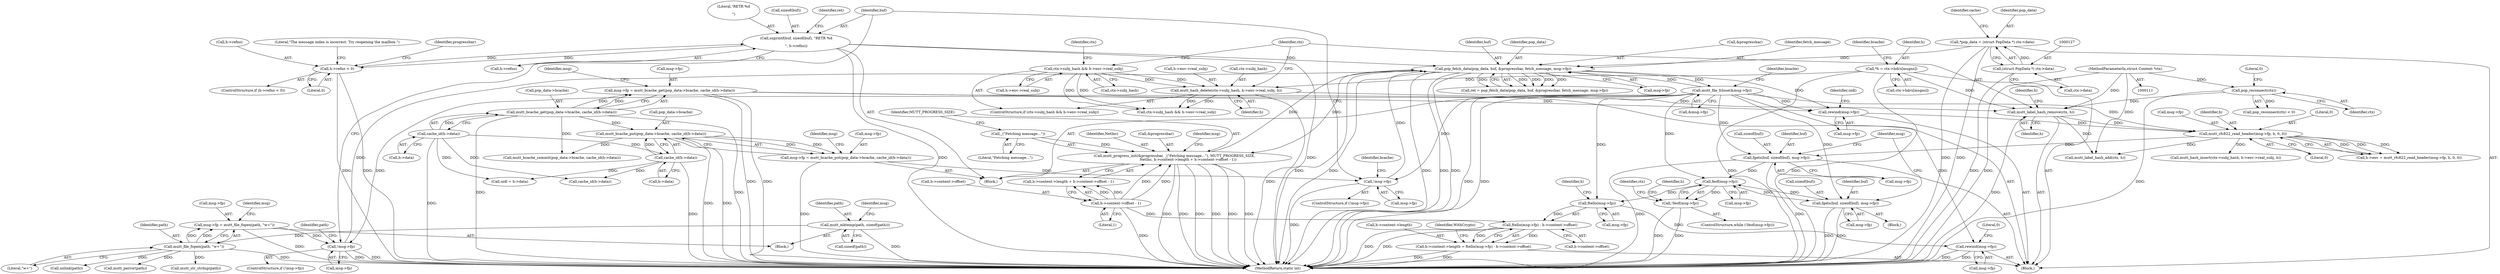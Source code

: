 digraph "0_neomutt_9bfab35522301794483f8f9ed60820bdec9be59e_2@API" {
"1000478" [label="(Call,fgets(buf, sizeof(buf), msg->fp))"];
"1000438" [label="(Call,mutt_rfc822_read_header(msg->fp, h, 0, 0))"];
"1000397" [label="(Call,rewind(msg->fp))"];
"1000322" [label="(Call,pop_fetch_data(pop_data, buf, &progressbar, fetch_message, msg->fp))"];
"1000124" [label="(Call,*pop_data = (struct PopData *) ctx->data)"];
"1000126" [label="(Call,(struct PopData *) ctx->data)"];
"1000311" [label="(Call,snprintf(buf, sizeof(buf), \"RETR %d\r\n\", h->refno))"];
"1000236" [label="(Call,h->refno < 0)"];
"1000248" [label="(Call,mutt_progress_init(&progressbar, _(\"Fetching message...\"), MUTT_PROGRESS_SIZE,\n                        NetInc, h->content->length + h->content->offset - 1))"];
"1000251" [label="(Call,_(\"Fetching message...\"))"];
"1000261" [label="(Call,h->content->offset - 1)"];
"1000281" [label="(Call,!msg->fp)"];
"1000268" [label="(Call,msg->fp = mutt_bcache_put(pop_data->bcache, cache_id(h->data)))"];
"1000272" [label="(Call,mutt_bcache_put(pop_data->bcache, cache_id(h->data)))"];
"1000151" [label="(Call,mutt_bcache_get(pop_data->bcache, cache_id(h->data)))"];
"1000155" [label="(Call,cache_id(h->data))"];
"1000276" [label="(Call,cache_id(h->data))"];
"1000336" [label="(Call,mutt_file_fclose(&msg->fp))"];
"1000301" [label="(Call,!msg->fp)"];
"1000293" [label="(Call,msg->fp = mutt_file_fopen(path, \"w+\"))"];
"1000297" [label="(Call,mutt_file_fopen(path, \"w+\"))"];
"1000289" [label="(Call,mutt_mktemp(path, sizeof(path)))"];
"1000147" [label="(Call,msg->fp = mutt_bcache_get(pop_data->bcache, cache_id(h->data)))"];
"1000426" [label="(Call,mutt_label_hash_remove(ctx, h))"];
"1000229" [label="(Call,pop_reconnect(ctx))"];
"1000112" [label="(MethodParameterIn,struct Context *ctx)"];
"1000416" [label="(Call,mutt_hash_delete(ctx->subj_hash, h->env->real_subj, h))"];
"1000407" [label="(Call,ctx->subj_hash && h->env->real_subj)"];
"1000136" [label="(Call,*h = ctx->hdrs[msgno])"];
"1000487" [label="(Call,feof(msg->fp))"];
"1000486" [label="(Call,!feof(msg->fp))"];
"1000500" [label="(Call,fgets(buf, sizeof(buf), msg->fp))"];
"1000514" [label="(Call,ftello(msg->fp))"];
"1000513" [label="(Call,ftello(msg->fp) - h->content->offset)"];
"1000507" [label="(Call,h->content->length = ftello(msg->fp) - h->content->offset)"];
"1000535" [label="(Call,rewind(msg->fp))"];
"1000137" [label="(Identifier,h)"];
"1000307" [label="(Identifier,path)"];
"1000432" [label="(Identifier,h)"];
"1000343" [label="(Identifier,bcache)"];
"1000485" [label="(ControlStructure,while (!feof(msg->fp)))"];
"1000496" [label="(Identifier,ctx)"];
"1000156" [label="(Call,h->data)"];
"1000302" [label="(Call,msg->fp)"];
"1000324" [label="(Identifier,buf)"];
"1000311" [label="(Call,snprintf(buf, sizeof(buf), \"RETR %d\r\n\", h->refno))"];
"1000272" [label="(Call,mutt_bcache_put(pop_data->bcache, cache_id(h->data)))"];
"1000378" [label="(Call,cache_id(h->data))"];
"1000408" [label="(Call,ctx->subj_hash)"];
"1000487" [label="(Call,feof(msg->fp))"];
"1000244" [label="(Literal,\"The message index is incorrect. Try reopening the mailbox.\")"];
"1000417" [label="(Call,ctx->subj_hash)"];
"1000230" [label="(Identifier,ctx)"];
"1000407" [label="(Call,ctx->subj_hash && h->env->real_subj)"];
"1000147" [label="(Call,msg->fp = mutt_bcache_get(pop_data->bcache, cache_id(h->data)))"];
"1000287" [label="(Identifier,bcache)"];
"1000406" [label="(ControlStructure,if (ctx->subj_hash && h->env->real_subj))"];
"1000491" [label="(Block,)"];
"1000273" [label="(Call,pop_data->bcache)"];
"1000268" [label="(Call,msg->fp = mutt_bcache_put(pop_data->bcache, cache_id(h->data)))"];
"1000281" [label="(Call,!msg->fp)"];
"1000280" [label="(ControlStructure,if (!msg->fp))"];
"1000323" [label="(Identifier,pop_data)"];
"1000306" [label="(Call,mutt_perror(path))"];
"1000395" [label="(Call,mutt_str_strdup(path))"];
"1000226" [label="(Block,)"];
"1000276" [label="(Call,cache_id(h->data))"];
"1000285" [label="(Block,)"];
"1000298" [label="(Identifier,path)"];
"1000427" [label="(Identifier,ctx)"];
"1000502" [label="(Call,sizeof(buf))"];
"1000337" [label="(Call,&msg->fp)"];
"1000325" [label="(Call,&progressbar)"];
"1000320" [label="(Call,ret = pop_fetch_data(pop_data, buf, &progressbar, fetch_message, msg->fp))"];
"1000231" [label="(Literal,0)"];
"1000504" [label="(Call,msg->fp)"];
"1000322" [label="(Call,pop_fetch_data(pop_data, buf, &progressbar, fetch_message, msg->fp))"];
"1000426" [label="(Call,mutt_label_hash_remove(ctx, h))"];
"1000425" [label="(Identifier,h)"];
"1000128" [label="(Call,ctx->data)"];
"1000520" [label="(Identifier,h)"];
"1000126" [label="(Call,(struct PopData *) ctx->data)"];
"1000402" [label="(Identifier,uidl)"];
"1000465" [label="(Call,mutt_label_hash_add(ctx, h))"];
"1000250" [label="(Identifier,progressbar)"];
"1000525" [label="(Identifier,WithCrypto)"];
"1000299" [label="(Literal,\"w+\")"];
"1000316" [label="(Call,h->refno)"];
"1000500" [label="(Call,fgets(buf, sizeof(buf), msg->fp))"];
"1000229" [label="(Call,pop_reconnect(ctx))"];
"1000455" [label="(Call,mutt_hash_insert(ctx->subj_hash, h->env->real_subj, h))"];
"1000398" [label="(Call,msg->fp)"];
"1000416" [label="(Call,mutt_hash_delete(ctx->subj_hash, h->env->real_subj, h))"];
"1000248" [label="(Call,mutt_progress_init(&progressbar, _(\"Fetching message...\"), MUTT_PROGRESS_SIZE,\n                        NetInc, h->content->length + h->content->offset - 1))"];
"1000510" [label="(Identifier,h)"];
"1000236" [label="(Call,h->refno < 0)"];
"1000344" [label="(Call,unlink(path))"];
"1000295" [label="(Identifier,msg)"];
"1000148" [label="(Call,msg->fp)"];
"1000270" [label="(Identifier,msg)"];
"1000138" [label="(Call,ctx->hdrs[msgno])"];
"1000541" [label="(MethodReturn,static int)"];
"1000420" [label="(Call,h->env->real_subj)"];
"1000261" [label="(Call,h->content->offset - 1)"];
"1000267" [label="(Literal,1)"];
"1000145" [label="(Identifier,bcache)"];
"1000488" [label="(Call,msg->fp)"];
"1000269" [label="(Call,msg->fp)"];
"1000151" [label="(Call,mutt_bcache_get(pop_data->bcache, cache_id(h->data)))"];
"1000237" [label="(Call,h->refno)"];
"1000478" [label="(Call,fgets(buf, sizeof(buf), msg->fp))"];
"1000374" [label="(Call,mutt_bcache_commit(pop_data->bcache, cache_id(h->data)))"];
"1000514" [label="(Call,ftello(msg->fp))"];
"1000262" [label="(Call,h->content->offset)"];
"1000336" [label="(Call,mutt_file_fclose(&msg->fp))"];
"1000136" [label="(Call,*h = ctx->hdrs[msgno])"];
"1000303" [label="(Identifier,msg)"];
"1000434" [label="(Call,h->env = mutt_rfc822_read_header(msg->fp, h, 0, 0))"];
"1000446" [label="(Call,ctx->subj_hash && h->env->real_subj)"];
"1000327" [label="(Identifier,fetch_message)"];
"1000444" [label="(Literal,0)"];
"1000240" [label="(Literal,0)"];
"1000418" [label="(Identifier,ctx)"];
"1000508" [label="(Call,h->content->length)"];
"1000479" [label="(Identifier,buf)"];
"1000133" [label="(Identifier,cache)"];
"1000513" [label="(Call,ftello(msg->fp) - h->content->offset)"];
"1000253" [label="(Identifier,MUTT_PROGRESS_SIZE)"];
"1000290" [label="(Identifier,path)"];
"1000277" [label="(Call,h->data)"];
"1000507" [label="(Call,h->content->length = ftello(msg->fp) - h->content->offset)"];
"1000535" [label="(Call,rewind(msg->fp))"];
"1000297" [label="(Call,mutt_file_fopen(path, \"w+\"))"];
"1000112" [label="(MethodParameterIn,struct Context *ctx)"];
"1000254" [label="(Identifier,NetInc)"];
"1000161" [label="(Identifier,msg)"];
"1000439" [label="(Call,msg->fp)"];
"1000249" [label="(Call,&progressbar)"];
"1000401" [label="(Call,uidl = h->data)"];
"1000235" [label="(ControlStructure,if (h->refno < 0))"];
"1000289" [label="(Call,mutt_mktemp(path, sizeof(path)))"];
"1000315" [label="(Literal,\"RETR %d\r\n\")"];
"1000442" [label="(Identifier,h)"];
"1000411" [label="(Call,h->env->real_subj)"];
"1000301" [label="(Call,!msg->fp)"];
"1000283" [label="(Identifier,msg)"];
"1000155" [label="(Call,cache_id(h->data))"];
"1000482" [label="(Call,msg->fp)"];
"1000251" [label="(Call,_(\"Fetching message...\"))"];
"1000313" [label="(Call,sizeof(buf))"];
"1000152" [label="(Call,pop_data->bcache)"];
"1000443" [label="(Literal,0)"];
"1000115" [label="(Block,)"];
"1000125" [label="(Identifier,pop_data)"];
"1000255" [label="(Call,h->content->length + h->content->offset - 1)"];
"1000321" [label="(Identifier,ret)"];
"1000480" [label="(Call,sizeof(buf))"];
"1000540" [label="(Literal,0)"];
"1000397" [label="(Call,rewind(msg->fp))"];
"1000438" [label="(Call,mutt_rfc822_read_header(msg->fp, h, 0, 0))"];
"1000328" [label="(Call,msg->fp)"];
"1000294" [label="(Call,msg->fp)"];
"1000282" [label="(Call,msg->fp)"];
"1000428" [label="(Identifier,h)"];
"1000518" [label="(Call,h->content->offset)"];
"1000228" [label="(Call,pop_reconnect(ctx) < 0)"];
"1000252" [label="(Literal,\"Fetching message...\")"];
"1000293" [label="(Call,msg->fp = mutt_file_fopen(path, \"w+\"))"];
"1000291" [label="(Call,sizeof(path))"];
"1000486" [label="(Call,!feof(msg->fp))"];
"1000515" [label="(Call,msg->fp)"];
"1000312" [label="(Identifier,buf)"];
"1000300" [label="(ControlStructure,if (!msg->fp))"];
"1000501" [label="(Identifier,buf)"];
"1000536" [label="(Call,msg->fp)"];
"1000489" [label="(Identifier,msg)"];
"1000124" [label="(Call,*pop_data = (struct PopData *) ctx->data)"];
"1000478" -> "1000115"  [label="AST: "];
"1000478" -> "1000482"  [label="CFG: "];
"1000479" -> "1000478"  [label="AST: "];
"1000480" -> "1000478"  [label="AST: "];
"1000482" -> "1000478"  [label="AST: "];
"1000489" -> "1000478"  [label="CFG: "];
"1000478" -> "1000541"  [label="DDG: "];
"1000478" -> "1000541"  [label="DDG: "];
"1000438" -> "1000478"  [label="DDG: "];
"1000336" -> "1000478"  [label="DDG: "];
"1000478" -> "1000487"  [label="DDG: "];
"1000438" -> "1000434"  [label="AST: "];
"1000438" -> "1000444"  [label="CFG: "];
"1000439" -> "1000438"  [label="AST: "];
"1000442" -> "1000438"  [label="AST: "];
"1000443" -> "1000438"  [label="AST: "];
"1000444" -> "1000438"  [label="AST: "];
"1000434" -> "1000438"  [label="CFG: "];
"1000438" -> "1000434"  [label="DDG: "];
"1000438" -> "1000434"  [label="DDG: "];
"1000438" -> "1000434"  [label="DDG: "];
"1000397" -> "1000438"  [label="DDG: "];
"1000336" -> "1000438"  [label="DDG: "];
"1000426" -> "1000438"  [label="DDG: "];
"1000438" -> "1000455"  [label="DDG: "];
"1000438" -> "1000465"  [label="DDG: "];
"1000397" -> "1000115"  [label="AST: "];
"1000397" -> "1000398"  [label="CFG: "];
"1000398" -> "1000397"  [label="AST: "];
"1000402" -> "1000397"  [label="CFG: "];
"1000322" -> "1000397"  [label="DDG: "];
"1000147" -> "1000397"  [label="DDG: "];
"1000336" -> "1000397"  [label="DDG: "];
"1000322" -> "1000320"  [label="AST: "];
"1000322" -> "1000328"  [label="CFG: "];
"1000323" -> "1000322"  [label="AST: "];
"1000324" -> "1000322"  [label="AST: "];
"1000325" -> "1000322"  [label="AST: "];
"1000327" -> "1000322"  [label="AST: "];
"1000328" -> "1000322"  [label="AST: "];
"1000320" -> "1000322"  [label="CFG: "];
"1000322" -> "1000541"  [label="DDG: "];
"1000322" -> "1000541"  [label="DDG: "];
"1000322" -> "1000541"  [label="DDG: "];
"1000322" -> "1000541"  [label="DDG: "];
"1000322" -> "1000541"  [label="DDG: "];
"1000322" -> "1000248"  [label="DDG: "];
"1000322" -> "1000320"  [label="DDG: "];
"1000322" -> "1000320"  [label="DDG: "];
"1000322" -> "1000320"  [label="DDG: "];
"1000322" -> "1000320"  [label="DDG: "];
"1000322" -> "1000320"  [label="DDG: "];
"1000124" -> "1000322"  [label="DDG: "];
"1000311" -> "1000322"  [label="DDG: "];
"1000248" -> "1000322"  [label="DDG: "];
"1000281" -> "1000322"  [label="DDG: "];
"1000301" -> "1000322"  [label="DDG: "];
"1000336" -> "1000322"  [label="DDG: "];
"1000322" -> "1000336"  [label="DDG: "];
"1000124" -> "1000115"  [label="AST: "];
"1000124" -> "1000126"  [label="CFG: "];
"1000125" -> "1000124"  [label="AST: "];
"1000126" -> "1000124"  [label="AST: "];
"1000133" -> "1000124"  [label="CFG: "];
"1000124" -> "1000541"  [label="DDG: "];
"1000124" -> "1000541"  [label="DDG: "];
"1000126" -> "1000124"  [label="DDG: "];
"1000126" -> "1000128"  [label="CFG: "];
"1000127" -> "1000126"  [label="AST: "];
"1000128" -> "1000126"  [label="AST: "];
"1000126" -> "1000541"  [label="DDG: "];
"1000311" -> "1000226"  [label="AST: "];
"1000311" -> "1000316"  [label="CFG: "];
"1000312" -> "1000311"  [label="AST: "];
"1000313" -> "1000311"  [label="AST: "];
"1000315" -> "1000311"  [label="AST: "];
"1000316" -> "1000311"  [label="AST: "];
"1000321" -> "1000311"  [label="CFG: "];
"1000311" -> "1000541"  [label="DDG: "];
"1000311" -> "1000541"  [label="DDG: "];
"1000311" -> "1000236"  [label="DDG: "];
"1000236" -> "1000311"  [label="DDG: "];
"1000236" -> "1000235"  [label="AST: "];
"1000236" -> "1000240"  [label="CFG: "];
"1000237" -> "1000236"  [label="AST: "];
"1000240" -> "1000236"  [label="AST: "];
"1000244" -> "1000236"  [label="CFG: "];
"1000250" -> "1000236"  [label="CFG: "];
"1000236" -> "1000541"  [label="DDG: "];
"1000236" -> "1000541"  [label="DDG: "];
"1000248" -> "1000226"  [label="AST: "];
"1000248" -> "1000255"  [label="CFG: "];
"1000249" -> "1000248"  [label="AST: "];
"1000251" -> "1000248"  [label="AST: "];
"1000253" -> "1000248"  [label="AST: "];
"1000254" -> "1000248"  [label="AST: "];
"1000255" -> "1000248"  [label="AST: "];
"1000270" -> "1000248"  [label="CFG: "];
"1000248" -> "1000541"  [label="DDG: "];
"1000248" -> "1000541"  [label="DDG: "];
"1000248" -> "1000541"  [label="DDG: "];
"1000248" -> "1000541"  [label="DDG: "];
"1000248" -> "1000541"  [label="DDG: "];
"1000248" -> "1000541"  [label="DDG: "];
"1000251" -> "1000248"  [label="DDG: "];
"1000261" -> "1000248"  [label="DDG: "];
"1000261" -> "1000248"  [label="DDG: "];
"1000251" -> "1000252"  [label="CFG: "];
"1000252" -> "1000251"  [label="AST: "];
"1000253" -> "1000251"  [label="CFG: "];
"1000261" -> "1000255"  [label="AST: "];
"1000261" -> "1000267"  [label="CFG: "];
"1000262" -> "1000261"  [label="AST: "];
"1000267" -> "1000261"  [label="AST: "];
"1000255" -> "1000261"  [label="CFG: "];
"1000261" -> "1000541"  [label="DDG: "];
"1000261" -> "1000255"  [label="DDG: "];
"1000261" -> "1000255"  [label="DDG: "];
"1000261" -> "1000513"  [label="DDG: "];
"1000281" -> "1000280"  [label="AST: "];
"1000281" -> "1000282"  [label="CFG: "];
"1000282" -> "1000281"  [label="AST: "];
"1000287" -> "1000281"  [label="CFG: "];
"1000312" -> "1000281"  [label="CFG: "];
"1000281" -> "1000541"  [label="DDG: "];
"1000268" -> "1000281"  [label="DDG: "];
"1000336" -> "1000281"  [label="DDG: "];
"1000268" -> "1000226"  [label="AST: "];
"1000268" -> "1000272"  [label="CFG: "];
"1000269" -> "1000268"  [label="AST: "];
"1000272" -> "1000268"  [label="AST: "];
"1000283" -> "1000268"  [label="CFG: "];
"1000268" -> "1000541"  [label="DDG: "];
"1000272" -> "1000268"  [label="DDG: "];
"1000272" -> "1000268"  [label="DDG: "];
"1000272" -> "1000276"  [label="CFG: "];
"1000273" -> "1000272"  [label="AST: "];
"1000276" -> "1000272"  [label="AST: "];
"1000272" -> "1000541"  [label="DDG: "];
"1000272" -> "1000541"  [label="DDG: "];
"1000151" -> "1000272"  [label="DDG: "];
"1000276" -> "1000272"  [label="DDG: "];
"1000272" -> "1000374"  [label="DDG: "];
"1000151" -> "1000147"  [label="AST: "];
"1000151" -> "1000155"  [label="CFG: "];
"1000152" -> "1000151"  [label="AST: "];
"1000155" -> "1000151"  [label="AST: "];
"1000147" -> "1000151"  [label="CFG: "];
"1000151" -> "1000541"  [label="DDG: "];
"1000151" -> "1000541"  [label="DDG: "];
"1000151" -> "1000147"  [label="DDG: "];
"1000151" -> "1000147"  [label="DDG: "];
"1000155" -> "1000151"  [label="DDG: "];
"1000151" -> "1000374"  [label="DDG: "];
"1000155" -> "1000156"  [label="CFG: "];
"1000156" -> "1000155"  [label="AST: "];
"1000155" -> "1000541"  [label="DDG: "];
"1000155" -> "1000276"  [label="DDG: "];
"1000155" -> "1000378"  [label="DDG: "];
"1000155" -> "1000401"  [label="DDG: "];
"1000276" -> "1000277"  [label="CFG: "];
"1000277" -> "1000276"  [label="AST: "];
"1000276" -> "1000541"  [label="DDG: "];
"1000276" -> "1000378"  [label="DDG: "];
"1000276" -> "1000401"  [label="DDG: "];
"1000336" -> "1000226"  [label="AST: "];
"1000336" -> "1000337"  [label="CFG: "];
"1000337" -> "1000336"  [label="AST: "];
"1000343" -> "1000336"  [label="CFG: "];
"1000336" -> "1000541"  [label="DDG: "];
"1000336" -> "1000541"  [label="DDG: "];
"1000336" -> "1000301"  [label="DDG: "];
"1000336" -> "1000487"  [label="DDG: "];
"1000336" -> "1000500"  [label="DDG: "];
"1000336" -> "1000514"  [label="DDG: "];
"1000336" -> "1000535"  [label="DDG: "];
"1000301" -> "1000300"  [label="AST: "];
"1000301" -> "1000302"  [label="CFG: "];
"1000302" -> "1000301"  [label="AST: "];
"1000307" -> "1000301"  [label="CFG: "];
"1000312" -> "1000301"  [label="CFG: "];
"1000301" -> "1000541"  [label="DDG: "];
"1000301" -> "1000541"  [label="DDG: "];
"1000293" -> "1000301"  [label="DDG: "];
"1000293" -> "1000285"  [label="AST: "];
"1000293" -> "1000297"  [label="CFG: "];
"1000294" -> "1000293"  [label="AST: "];
"1000297" -> "1000293"  [label="AST: "];
"1000303" -> "1000293"  [label="CFG: "];
"1000293" -> "1000541"  [label="DDG: "];
"1000297" -> "1000293"  [label="DDG: "];
"1000297" -> "1000293"  [label="DDG: "];
"1000297" -> "1000299"  [label="CFG: "];
"1000298" -> "1000297"  [label="AST: "];
"1000299" -> "1000297"  [label="AST: "];
"1000297" -> "1000541"  [label="DDG: "];
"1000289" -> "1000297"  [label="DDG: "];
"1000297" -> "1000306"  [label="DDG: "];
"1000297" -> "1000344"  [label="DDG: "];
"1000297" -> "1000395"  [label="DDG: "];
"1000289" -> "1000285"  [label="AST: "];
"1000289" -> "1000291"  [label="CFG: "];
"1000290" -> "1000289"  [label="AST: "];
"1000291" -> "1000289"  [label="AST: "];
"1000295" -> "1000289"  [label="CFG: "];
"1000289" -> "1000541"  [label="DDG: "];
"1000147" -> "1000115"  [label="AST: "];
"1000148" -> "1000147"  [label="AST: "];
"1000161" -> "1000147"  [label="CFG: "];
"1000147" -> "1000541"  [label="DDG: "];
"1000147" -> "1000541"  [label="DDG: "];
"1000426" -> "1000115"  [label="AST: "];
"1000426" -> "1000428"  [label="CFG: "];
"1000427" -> "1000426"  [label="AST: "];
"1000428" -> "1000426"  [label="AST: "];
"1000432" -> "1000426"  [label="CFG: "];
"1000426" -> "1000541"  [label="DDG: "];
"1000229" -> "1000426"  [label="DDG: "];
"1000112" -> "1000426"  [label="DDG: "];
"1000416" -> "1000426"  [label="DDG: "];
"1000136" -> "1000426"  [label="DDG: "];
"1000426" -> "1000465"  [label="DDG: "];
"1000229" -> "1000228"  [label="AST: "];
"1000229" -> "1000230"  [label="CFG: "];
"1000230" -> "1000229"  [label="AST: "];
"1000231" -> "1000229"  [label="CFG: "];
"1000229" -> "1000541"  [label="DDG: "];
"1000229" -> "1000228"  [label="DDG: "];
"1000112" -> "1000229"  [label="DDG: "];
"1000112" -> "1000111"  [label="AST: "];
"1000112" -> "1000541"  [label="DDG: "];
"1000112" -> "1000465"  [label="DDG: "];
"1000416" -> "1000406"  [label="AST: "];
"1000416" -> "1000425"  [label="CFG: "];
"1000417" -> "1000416"  [label="AST: "];
"1000420" -> "1000416"  [label="AST: "];
"1000425" -> "1000416"  [label="AST: "];
"1000427" -> "1000416"  [label="CFG: "];
"1000416" -> "1000541"  [label="DDG: "];
"1000407" -> "1000416"  [label="DDG: "];
"1000407" -> "1000416"  [label="DDG: "];
"1000136" -> "1000416"  [label="DDG: "];
"1000416" -> "1000446"  [label="DDG: "];
"1000416" -> "1000446"  [label="DDG: "];
"1000407" -> "1000406"  [label="AST: "];
"1000407" -> "1000408"  [label="CFG: "];
"1000407" -> "1000411"  [label="CFG: "];
"1000408" -> "1000407"  [label="AST: "];
"1000411" -> "1000407"  [label="AST: "];
"1000418" -> "1000407"  [label="CFG: "];
"1000427" -> "1000407"  [label="CFG: "];
"1000407" -> "1000446"  [label="DDG: "];
"1000407" -> "1000446"  [label="DDG: "];
"1000136" -> "1000115"  [label="AST: "];
"1000136" -> "1000138"  [label="CFG: "];
"1000137" -> "1000136"  [label="AST: "];
"1000138" -> "1000136"  [label="AST: "];
"1000145" -> "1000136"  [label="CFG: "];
"1000136" -> "1000541"  [label="DDG: "];
"1000136" -> "1000541"  [label="DDG: "];
"1000487" -> "1000486"  [label="AST: "];
"1000487" -> "1000488"  [label="CFG: "];
"1000488" -> "1000487"  [label="AST: "];
"1000486" -> "1000487"  [label="CFG: "];
"1000487" -> "1000486"  [label="DDG: "];
"1000500" -> "1000487"  [label="DDG: "];
"1000487" -> "1000500"  [label="DDG: "];
"1000487" -> "1000514"  [label="DDG: "];
"1000486" -> "1000485"  [label="AST: "];
"1000496" -> "1000486"  [label="CFG: "];
"1000510" -> "1000486"  [label="CFG: "];
"1000486" -> "1000541"  [label="DDG: "];
"1000486" -> "1000541"  [label="DDG: "];
"1000500" -> "1000491"  [label="AST: "];
"1000500" -> "1000504"  [label="CFG: "];
"1000501" -> "1000500"  [label="AST: "];
"1000502" -> "1000500"  [label="AST: "];
"1000504" -> "1000500"  [label="AST: "];
"1000489" -> "1000500"  [label="CFG: "];
"1000500" -> "1000541"  [label="DDG: "];
"1000500" -> "1000541"  [label="DDG: "];
"1000514" -> "1000513"  [label="AST: "];
"1000514" -> "1000515"  [label="CFG: "];
"1000515" -> "1000514"  [label="AST: "];
"1000520" -> "1000514"  [label="CFG: "];
"1000514" -> "1000513"  [label="DDG: "];
"1000514" -> "1000535"  [label="DDG: "];
"1000513" -> "1000507"  [label="AST: "];
"1000513" -> "1000518"  [label="CFG: "];
"1000518" -> "1000513"  [label="AST: "];
"1000507" -> "1000513"  [label="CFG: "];
"1000513" -> "1000541"  [label="DDG: "];
"1000513" -> "1000541"  [label="DDG: "];
"1000513" -> "1000507"  [label="DDG: "];
"1000513" -> "1000507"  [label="DDG: "];
"1000507" -> "1000115"  [label="AST: "];
"1000508" -> "1000507"  [label="AST: "];
"1000525" -> "1000507"  [label="CFG: "];
"1000507" -> "1000541"  [label="DDG: "];
"1000507" -> "1000541"  [label="DDG: "];
"1000535" -> "1000115"  [label="AST: "];
"1000535" -> "1000536"  [label="CFG: "];
"1000536" -> "1000535"  [label="AST: "];
"1000540" -> "1000535"  [label="CFG: "];
"1000535" -> "1000541"  [label="DDG: "];
"1000535" -> "1000541"  [label="DDG: "];
}
